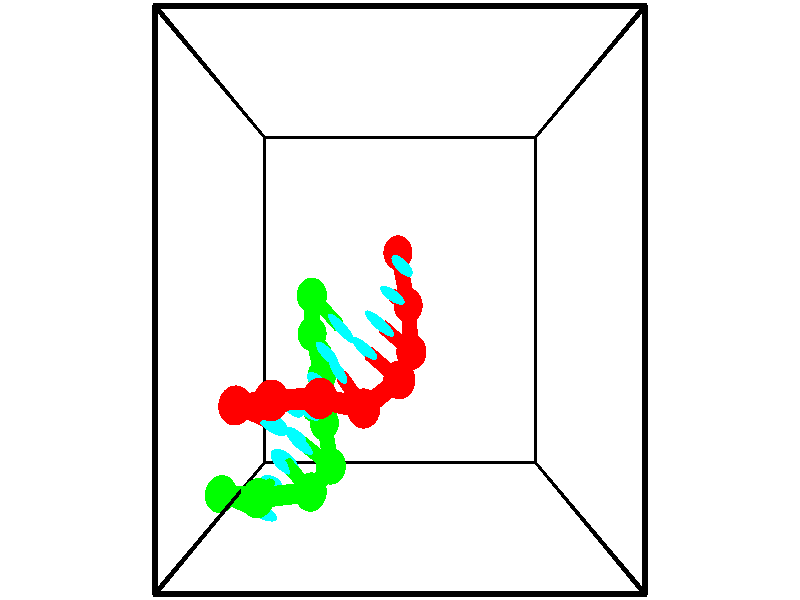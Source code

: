 // switches for output
#declare DRAW_BASES = 1; // possible values are 0, 1; only relevant for DNA ribbons
#declare DRAW_BASES_TYPE = 3; // possible values are 1, 2, 3; only relevant for DNA ribbons
#declare DRAW_FOG = 0; // set to 1 to enable fog

#include "colors.inc"

#include "transforms.inc"
background { rgb <1, 1, 1>}

#default {
   normal{
       ripples 0.25
       frequency 0.20
       turbulence 0.2
       lambda 5
   }
	finish {
		phong 0.1
		phong_size 40.
	}
}

// original window dimensions: 1024x640


// camera settings

camera {
	sky <-0, 1, 0>
	up <-0, 1, 0>
	right 1.6 * <1, 0, 0>
	location <2.5, 2.5, 11.1562>
	look_at <2.5, 2.5, 2.5>
	direction <0, 0, -8.6562>
	angle 67.0682
}


# declare cpy_camera_pos = <2.5, 2.5, 11.1562>;
# if (DRAW_FOG = 1)
fog {
	fog_type 2
	up vnormalize(cpy_camera_pos)
	color rgbt<1,1,1,0.3>
	distance 1e-5
	fog_alt 3e-3
	fog_offset 4
}
# end


// LIGHTS

# declare lum = 6;
global_settings {
	ambient_light rgb lum * <0.05, 0.05, 0.05>
	max_trace_level 15
}# declare cpy_direct_light_amount = 0.25;
light_source
{	1000 * <-1, -1, 1>,
	rgb lum * cpy_direct_light_amount
	parallel
}

light_source
{	1000 * <1, 1, -1>,
	rgb lum * cpy_direct_light_amount
	parallel
}

// strand 0

// nucleotide -1

// particle -1
sphere {
	<2.463255, 3.180343, 0.721528> 0.250000
	pigment { color rgbt <1,0,0,0> }
	no_shadow
}
cylinder {
	<2.503250, 3.056328, 1.099709>,  <2.527247, 2.981919, 1.326617>, 0.100000
	pigment { color rgbt <1,0,0,0> }
	no_shadow
}
cylinder {
	<2.503250, 3.056328, 1.099709>,  <2.463255, 3.180343, 0.721528>, 0.100000
	pigment { color rgbt <1,0,0,0> }
	no_shadow
}

// particle -1
sphere {
	<2.503250, 3.056328, 1.099709> 0.100000
	pigment { color rgbt <1,0,0,0> }
	no_shadow
}
sphere {
	0, 1
	scale<0.080000,0.200000,0.300000>
	matrix <-0.570212, -0.796552, -0.200906,
		0.815390, -0.519020, -0.256433,
		0.099988, -0.310038, 0.945452,
		2.533246, 2.963316, 1.383344>
	pigment { color rgbt <0,1,1,0> }
	no_shadow
}
cylinder {
	<2.642026, 2.421286, 0.734232>,  <2.463255, 3.180343, 0.721528>, 0.130000
	pigment { color rgbt <1,0,0,0> }
	no_shadow
}

// nucleotide -1

// particle -1
sphere {
	<2.642026, 2.421286, 0.734232> 0.250000
	pigment { color rgbt <1,0,0,0> }
	no_shadow
}
cylinder {
	<2.492362, 2.501484, 1.096405>,  <2.402564, 2.549603, 1.313709>, 0.100000
	pigment { color rgbt <1,0,0,0> }
	no_shadow
}
cylinder {
	<2.492362, 2.501484, 1.096405>,  <2.642026, 2.421286, 0.734232>, 0.100000
	pigment { color rgbt <1,0,0,0> }
	no_shadow
}

// particle -1
sphere {
	<2.492362, 2.501484, 1.096405> 0.100000
	pigment { color rgbt <1,0,0,0> }
	no_shadow
}
sphere {
	0, 1
	scale<0.080000,0.200000,0.300000>
	matrix <-0.485707, -0.874092, -0.007157,
		0.789996, -0.442453, 0.424431,
		-0.374159, 0.200495, 0.905432,
		2.380114, 2.561632, 1.368035>
	pigment { color rgbt <0,1,1,0> }
	no_shadow
}
cylinder {
	<2.688987, 1.779801, 1.114444>,  <2.642026, 2.421286, 0.734232>, 0.130000
	pigment { color rgbt <1,0,0,0> }
	no_shadow
}

// nucleotide -1

// particle -1
sphere {
	<2.688987, 1.779801, 1.114444> 0.250000
	pigment { color rgbt <1,0,0,0> }
	no_shadow
}
cylinder {
	<2.394004, 2.005962, 1.262215>,  <2.217014, 2.141659, 1.350877>, 0.100000
	pigment { color rgbt <1,0,0,0> }
	no_shadow
}
cylinder {
	<2.394004, 2.005962, 1.262215>,  <2.688987, 1.779801, 1.114444>, 0.100000
	pigment { color rgbt <1,0,0,0> }
	no_shadow
}

// particle -1
sphere {
	<2.394004, 2.005962, 1.262215> 0.100000
	pigment { color rgbt <1,0,0,0> }
	no_shadow
}
sphere {
	0, 1
	scale<0.080000,0.200000,0.300000>
	matrix <-0.571985, -0.813701, 0.103555,
		0.359154, -0.134940, 0.923472,
		-0.737457, 0.565404, 0.369427,
		2.172767, 2.175584, 1.373043>
	pigment { color rgbt <0,1,1,0> }
	no_shadow
}
cylinder {
	<2.489910, 1.462976, 1.753606>,  <2.688987, 1.779801, 1.114444>, 0.130000
	pigment { color rgbt <1,0,0,0> }
	no_shadow
}

// nucleotide -1

// particle -1
sphere {
	<2.489910, 1.462976, 1.753606> 0.250000
	pigment { color rgbt <1,0,0,0> }
	no_shadow
}
cylinder {
	<2.185931, 1.666317, 1.591591>,  <2.003543, 1.788322, 1.494382>, 0.100000
	pigment { color rgbt <1,0,0,0> }
	no_shadow
}
cylinder {
	<2.185931, 1.666317, 1.591591>,  <2.489910, 1.462976, 1.753606>, 0.100000
	pigment { color rgbt <1,0,0,0> }
	no_shadow
}

// particle -1
sphere {
	<2.185931, 1.666317, 1.591591> 0.100000
	pigment { color rgbt <1,0,0,0> }
	no_shadow
}
sphere {
	0, 1
	scale<0.080000,0.200000,0.300000>
	matrix <-0.622766, -0.747906, 0.229779,
		-0.186121, 0.426864, 0.884955,
		-0.759948, 0.508353, -0.405038,
		1.957946, 1.818823, 1.470080>
	pigment { color rgbt <0,1,1,0> }
	no_shadow
}
cylinder {
	<1.952423, 1.134234, 2.032205>,  <2.489910, 1.462976, 1.753606>, 0.130000
	pigment { color rgbt <1,0,0,0> }
	no_shadow
}

// nucleotide -1

// particle -1
sphere {
	<1.952423, 1.134234, 2.032205> 0.250000
	pigment { color rgbt <1,0,0,0> }
	no_shadow
}
cylinder {
	<1.725605, 1.354267, 1.786972>,  <1.589514, 1.486287, 1.639832>, 0.100000
	pigment { color rgbt <1,0,0,0> }
	no_shadow
}
cylinder {
	<1.725605, 1.354267, 1.786972>,  <1.952423, 1.134234, 2.032205>, 0.100000
	pigment { color rgbt <1,0,0,0> }
	no_shadow
}

// particle -1
sphere {
	<1.725605, 1.354267, 1.786972> 0.100000
	pigment { color rgbt <1,0,0,0> }
	no_shadow
}
sphere {
	0, 1
	scale<0.080000,0.200000,0.300000>
	matrix <-0.760769, -0.635075, 0.133829,
		-0.315736, 0.542300, 0.778602,
		-0.567046, 0.550082, -0.613082,
		1.555491, 1.519292, 1.603048>
	pigment { color rgbt <0,1,1,0> }
	no_shadow
}
cylinder {
	<1.333188, 1.306924, 2.370317>,  <1.952423, 1.134234, 2.032205>, 0.130000
	pigment { color rgbt <1,0,0,0> }
	no_shadow
}

// nucleotide -1

// particle -1
sphere {
	<1.333188, 1.306924, 2.370317> 0.250000
	pigment { color rgbt <1,0,0,0> }
	no_shadow
}
cylinder {
	<1.275812, 1.320244, 1.974678>,  <1.241386, 1.328236, 1.737294>, 0.100000
	pigment { color rgbt <1,0,0,0> }
	no_shadow
}
cylinder {
	<1.275812, 1.320244, 1.974678>,  <1.333188, 1.306924, 2.370317>, 0.100000
	pigment { color rgbt <1,0,0,0> }
	no_shadow
}

// particle -1
sphere {
	<1.275812, 1.320244, 1.974678> 0.100000
	pigment { color rgbt <1,0,0,0> }
	no_shadow
}
sphere {
	0, 1
	scale<0.080000,0.200000,0.300000>
	matrix <-0.778870, -0.620391, 0.092067,
		-0.610562, 0.783586, 0.114927,
		-0.143442, 0.033301, -0.989098,
		1.232779, 1.330234, 1.677948>
	pigment { color rgbt <0,1,1,0> }
	no_shadow
}
cylinder {
	<0.633434, 1.288160, 2.409102>,  <1.333188, 1.306924, 2.370317>, 0.130000
	pigment { color rgbt <1,0,0,0> }
	no_shadow
}

// nucleotide -1

// particle -1
sphere {
	<0.633434, 1.288160, 2.409102> 0.250000
	pigment { color rgbt <1,0,0,0> }
	no_shadow
}
cylinder {
	<0.737454, 1.200890, 2.032852>,  <0.799866, 1.148527, 1.807102>, 0.100000
	pigment { color rgbt <1,0,0,0> }
	no_shadow
}
cylinder {
	<0.737454, 1.200890, 2.032852>,  <0.633434, 1.288160, 2.409102>, 0.100000
	pigment { color rgbt <1,0,0,0> }
	no_shadow
}

// particle -1
sphere {
	<0.737454, 1.200890, 2.032852> 0.100000
	pigment { color rgbt <1,0,0,0> }
	no_shadow
}
sphere {
	0, 1
	scale<0.080000,0.200000,0.300000>
	matrix <-0.741910, -0.668631, -0.050024,
		-0.618016, 0.710867, -0.335745,
		0.260049, -0.218177, -0.940624,
		0.815469, 1.135437, 1.750665>
	pigment { color rgbt <0,1,1,0> }
	no_shadow
}
cylinder {
	<0.008652, 1.170055, 2.016508>,  <0.633434, 1.288160, 2.409102>, 0.130000
	pigment { color rgbt <1,0,0,0> }
	no_shadow
}

// nucleotide -1

// particle -1
sphere {
	<0.008652, 1.170055, 2.016508> 0.250000
	pigment { color rgbt <1,0,0,0> }
	no_shadow
}
cylinder {
	<0.281969, 1.002190, 1.777512>,  <0.445959, 0.901471, 1.634114>, 0.100000
	pigment { color rgbt <1,0,0,0> }
	no_shadow
}
cylinder {
	<0.281969, 1.002190, 1.777512>,  <0.008652, 1.170055, 2.016508>, 0.100000
	pigment { color rgbt <1,0,0,0> }
	no_shadow
}

// particle -1
sphere {
	<0.281969, 1.002190, 1.777512> 0.100000
	pigment { color rgbt <1,0,0,0> }
	no_shadow
}
sphere {
	0, 1
	scale<0.080000,0.200000,0.300000>
	matrix <-0.633357, -0.747820, -0.199060,
		-0.363277, 0.514441, -0.776776,
		0.683293, -0.419662, -0.597490,
		0.486957, 0.876291, 1.598264>
	pigment { color rgbt <0,1,1,0> }
	no_shadow
}
// strand 1

// nucleotide -1

// particle -1
sphere {
	<-0.427720, -0.142933, 1.288849> 0.250000
	pigment { color rgbt <0,1,0,0> }
	no_shadow
}
cylinder {
	<-0.082432, -0.311569, 1.177773>,  <0.124741, -0.412751, 1.111127>, 0.100000
	pigment { color rgbt <0,1,0,0> }
	no_shadow
}
cylinder {
	<-0.082432, -0.311569, 1.177773>,  <-0.427720, -0.142933, 1.288849>, 0.100000
	pigment { color rgbt <0,1,0,0> }
	no_shadow
}

// particle -1
sphere {
	<-0.082432, -0.311569, 1.177773> 0.100000
	pigment { color rgbt <0,1,0,0> }
	no_shadow
}
sphere {
	0, 1
	scale<0.080000,0.200000,0.300000>
	matrix <0.405930, 0.906682, -0.114668,
		0.300121, -0.013739, 0.953802,
		0.863220, -0.421591, -0.277691,
		0.176534, -0.438047, 1.094465>
	pigment { color rgbt <0,1,1,0> }
	no_shadow
}
cylinder {
	<0.302692, -0.052824, 1.821425>,  <-0.427720, -0.142933, 1.288849>, 0.130000
	pigment { color rgbt <0,1,0,0> }
	no_shadow
}

// nucleotide -1

// particle -1
sphere {
	<0.302692, -0.052824, 1.821425> 0.250000
	pigment { color rgbt <0,1,0,0> }
	no_shadow
}
cylinder {
	<0.331764, -0.055717, 1.422493>,  <0.349208, -0.057454, 1.183134>, 0.100000
	pigment { color rgbt <0,1,0,0> }
	no_shadow
}
cylinder {
	<0.331764, -0.055717, 1.422493>,  <0.302692, -0.052824, 1.821425>, 0.100000
	pigment { color rgbt <0,1,0,0> }
	no_shadow
}

// particle -1
sphere {
	<0.331764, -0.055717, 1.422493> 0.100000
	pigment { color rgbt <0,1,0,0> }
	no_shadow
}
sphere {
	0, 1
	scale<0.080000,0.200000,0.300000>
	matrix <0.420015, 0.907199, 0.024029,
		0.904602, -0.420639, 0.068975,
		0.072681, -0.007234, -0.997329,
		0.353568, -0.057888, 1.123294>
	pigment { color rgbt <0,1,1,0> }
	no_shadow
}
cylinder {
	<1.091101, -0.026368, 1.623840>,  <0.302692, -0.052824, 1.821425>, 0.130000
	pigment { color rgbt <0,1,0,0> }
	no_shadow
}

// nucleotide -1

// particle -1
sphere {
	<1.091101, -0.026368, 1.623840> 0.250000
	pigment { color rgbt <0,1,0,0> }
	no_shadow
}
cylinder {
	<0.813265, 0.147865, 1.394821>,  <0.646563, 0.252405, 1.257410>, 0.100000
	pigment { color rgbt <0,1,0,0> }
	no_shadow
}
cylinder {
	<0.813265, 0.147865, 1.394821>,  <1.091101, -0.026368, 1.623840>, 0.100000
	pigment { color rgbt <0,1,0,0> }
	no_shadow
}

// particle -1
sphere {
	<0.813265, 0.147865, 1.394821> 0.100000
	pigment { color rgbt <0,1,0,0> }
	no_shadow
}
sphere {
	0, 1
	scale<0.080000,0.200000,0.300000>
	matrix <0.377842, 0.898139, 0.224905,
		0.612191, -0.060115, -0.788421,
		-0.694592, 0.435583, -0.572547,
		0.604887, 0.278540, 1.223057>
	pigment { color rgbt <0,1,1,0> }
	no_shadow
}
cylinder {
	<1.336407, 0.160862, 0.967984>,  <1.091101, -0.026368, 1.623840>, 0.130000
	pigment { color rgbt <0,1,0,0> }
	no_shadow
}

// nucleotide -1

// particle -1
sphere {
	<1.336407, 0.160862, 0.967984> 0.250000
	pigment { color rgbt <0,1,0,0> }
	no_shadow
}
cylinder {
	<1.061737, 0.398361, 1.135765>,  <0.896935, 0.540860, 1.236434>, 0.100000
	pigment { color rgbt <0,1,0,0> }
	no_shadow
}
cylinder {
	<1.061737, 0.398361, 1.135765>,  <1.336407, 0.160862, 0.967984>, 0.100000
	pigment { color rgbt <0,1,0,0> }
	no_shadow
}

// particle -1
sphere {
	<1.061737, 0.398361, 1.135765> 0.100000
	pigment { color rgbt <0,1,0,0> }
	no_shadow
}
sphere {
	0, 1
	scale<0.080000,0.200000,0.300000>
	matrix <0.675325, 0.734586, 0.065732,
		-0.269096, 0.328403, -0.905394,
		-0.686676, 0.593747, 0.419453,
		0.855734, 0.576485, 1.261601>
	pigment { color rgbt <0,1,1,0> }
	no_shadow
}
cylinder {
	<1.178333, 0.703811, 0.592544>,  <1.336407, 0.160862, 0.967984>, 0.130000
	pigment { color rgbt <0,1,0,0> }
	no_shadow
}

// nucleotide -1

// particle -1
sphere {
	<1.178333, 0.703811, 0.592544> 0.250000
	pigment { color rgbt <0,1,0,0> }
	no_shadow
}
cylinder {
	<1.062305, 0.855980, 0.943802>,  <0.992689, 0.947281, 1.154557>, 0.100000
	pigment { color rgbt <0,1,0,0> }
	no_shadow
}
cylinder {
	<1.062305, 0.855980, 0.943802>,  <1.178333, 0.703811, 0.592544>, 0.100000
	pigment { color rgbt <0,1,0,0> }
	no_shadow
}

// particle -1
sphere {
	<1.062305, 0.855980, 0.943802> 0.100000
	pigment { color rgbt <0,1,0,0> }
	no_shadow
}
sphere {
	0, 1
	scale<0.080000,0.200000,0.300000>
	matrix <0.461629, 0.859406, -0.219820,
		-0.838307, 0.341614, -0.424902,
		-0.290070, 0.380423, 0.878145,
		0.975285, 0.970107, 1.207245>
	pigment { color rgbt <0,1,1,0> }
	no_shadow
}
cylinder {
	<1.112515, 1.381212, 0.433764>,  <1.178333, 0.703811, 0.592544>, 0.130000
	pigment { color rgbt <0,1,0,0> }
	no_shadow
}

// nucleotide -1

// particle -1
sphere {
	<1.112515, 1.381212, 0.433764> 0.250000
	pigment { color rgbt <0,1,0,0> }
	no_shadow
}
cylinder {
	<1.124079, 1.375572, 0.833557>,  <1.131017, 1.372188, 1.073433>, 0.100000
	pigment { color rgbt <0,1,0,0> }
	no_shadow
}
cylinder {
	<1.124079, 1.375572, 0.833557>,  <1.112515, 1.381212, 0.433764>, 0.100000
	pigment { color rgbt <0,1,0,0> }
	no_shadow
}

// particle -1
sphere {
	<1.124079, 1.375572, 0.833557> 0.100000
	pigment { color rgbt <0,1,0,0> }
	no_shadow
}
sphere {
	0, 1
	scale<0.080000,0.200000,0.300000>
	matrix <0.550836, 0.834603, -0.004160,
		-0.834113, 0.550671, 0.031895,
		0.028910, -0.014099, 0.999483,
		1.132752, 1.371343, 1.133402>
	pigment { color rgbt <0,1,1,0> }
	no_shadow
}
cylinder {
	<0.961627, 2.004944, 0.583726>,  <1.112515, 1.381212, 0.433764>, 0.130000
	pigment { color rgbt <0,1,0,0> }
	no_shadow
}

// nucleotide -1

// particle -1
sphere {
	<0.961627, 2.004944, 0.583726> 0.250000
	pigment { color rgbt <0,1,0,0> }
	no_shadow
}
cylinder {
	<1.150444, 1.866196, 0.907913>,  <1.263734, 1.782947, 1.102425>, 0.100000
	pigment { color rgbt <0,1,0,0> }
	no_shadow
}
cylinder {
	<1.150444, 1.866196, 0.907913>,  <0.961627, 2.004944, 0.583726>, 0.100000
	pigment { color rgbt <0,1,0,0> }
	no_shadow
}

// particle -1
sphere {
	<1.150444, 1.866196, 0.907913> 0.100000
	pigment { color rgbt <0,1,0,0> }
	no_shadow
}
sphere {
	0, 1
	scale<0.080000,0.200000,0.300000>
	matrix <0.607218, 0.794418, -0.013661,
		-0.639111, 0.498579, 0.585625,
		0.472042, -0.346871, 0.810467,
		1.292057, 1.762134, 1.151053>
	pigment { color rgbt <0,1,1,0> }
	no_shadow
}
cylinder {
	<1.019295, 2.562929, 1.006354>,  <0.961627, 2.004944, 0.583726>, 0.130000
	pigment { color rgbt <0,1,0,0> }
	no_shadow
}

// nucleotide -1

// particle -1
sphere {
	<1.019295, 2.562929, 1.006354> 0.250000
	pigment { color rgbt <0,1,0,0> }
	no_shadow
}
cylinder {
	<1.309395, 2.307129, 1.108376>,  <1.483455, 2.153649, 1.169588>, 0.100000
	pigment { color rgbt <0,1,0,0> }
	no_shadow
}
cylinder {
	<1.309395, 2.307129, 1.108376>,  <1.019295, 2.562929, 1.006354>, 0.100000
	pigment { color rgbt <0,1,0,0> }
	no_shadow
}

// particle -1
sphere {
	<1.309395, 2.307129, 1.108376> 0.100000
	pigment { color rgbt <0,1,0,0> }
	no_shadow
}
sphere {
	0, 1
	scale<0.080000,0.200000,0.300000>
	matrix <0.672457, 0.737438, -0.063148,
		-0.147703, 0.217311, 0.964863,
		0.725249, -0.639501, 0.255054,
		1.526969, 2.115278, 1.184892>
	pigment { color rgbt <0,1,1,0> }
	no_shadow
}
// box output
cylinder {
	<0.000000, 0.000000, 0.000000>,  <5.000000, 0.000000, 0.000000>, 0.025000
	pigment { color rgbt <0,0,0,0> }
	no_shadow
}
cylinder {
	<0.000000, 0.000000, 0.000000>,  <0.000000, 5.000000, 0.000000>, 0.025000
	pigment { color rgbt <0,0,0,0> }
	no_shadow
}
cylinder {
	<0.000000, 0.000000, 0.000000>,  <0.000000, 0.000000, 5.000000>, 0.025000
	pigment { color rgbt <0,0,0,0> }
	no_shadow
}
cylinder {
	<5.000000, 5.000000, 5.000000>,  <0.000000, 5.000000, 5.000000>, 0.025000
	pigment { color rgbt <0,0,0,0> }
	no_shadow
}
cylinder {
	<5.000000, 5.000000, 5.000000>,  <5.000000, 0.000000, 5.000000>, 0.025000
	pigment { color rgbt <0,0,0,0> }
	no_shadow
}
cylinder {
	<5.000000, 5.000000, 5.000000>,  <5.000000, 5.000000, 0.000000>, 0.025000
	pigment { color rgbt <0,0,0,0> }
	no_shadow
}
cylinder {
	<0.000000, 0.000000, 5.000000>,  <0.000000, 5.000000, 5.000000>, 0.025000
	pigment { color rgbt <0,0,0,0> }
	no_shadow
}
cylinder {
	<0.000000, 0.000000, 5.000000>,  <5.000000, 0.000000, 5.000000>, 0.025000
	pigment { color rgbt <0,0,0,0> }
	no_shadow
}
cylinder {
	<5.000000, 5.000000, 0.000000>,  <0.000000, 5.000000, 0.000000>, 0.025000
	pigment { color rgbt <0,0,0,0> }
	no_shadow
}
cylinder {
	<5.000000, 5.000000, 0.000000>,  <5.000000, 0.000000, 0.000000>, 0.025000
	pigment { color rgbt <0,0,0,0> }
	no_shadow
}
cylinder {
	<5.000000, 0.000000, 5.000000>,  <5.000000, 0.000000, 0.000000>, 0.025000
	pigment { color rgbt <0,0,0,0> }
	no_shadow
}
cylinder {
	<0.000000, 5.000000, 0.000000>,  <0.000000, 5.000000, 5.000000>, 0.025000
	pigment { color rgbt <0,0,0,0> }
	no_shadow
}
// end of box output
